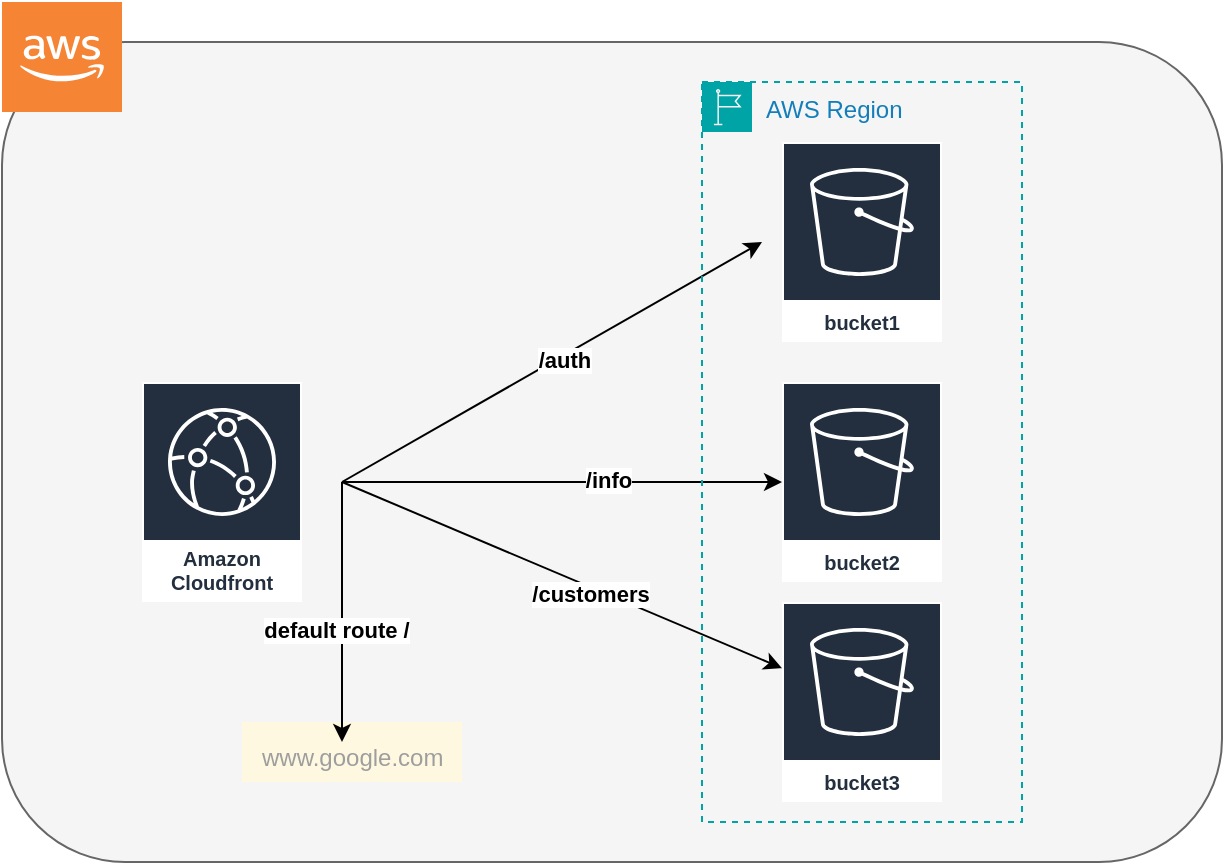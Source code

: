 <mxfile version="22.1.4" type="device">
  <diagram name="Page-1" id="_i6_WmhBYSSuBRyaTnBX">
    <mxGraphModel dx="1026" dy="626" grid="1" gridSize="10" guides="1" tooltips="1" connect="1" arrows="1" fold="1" page="1" pageScale="1" pageWidth="827" pageHeight="1169" math="0" shadow="0">
      <root>
        <mxCell id="0" />
        <mxCell id="1" parent="0" />
        <mxCell id="9KQRFwsWEHJgFiNHo6SF-29" value="" style="rounded=1;whiteSpace=wrap;html=1;fillColor=#f5f5f5;strokeColor=#666666;fontColor=#333333;" parent="1" vertex="1">
          <mxGeometry x="60" y="100" width="610" height="410" as="geometry" />
        </mxCell>
        <mxCell id="9KQRFwsWEHJgFiNHo6SF-1" value="Amazon Cloudfront" style="sketch=0;outlineConnect=0;fontColor=#232F3E;gradientColor=none;strokeColor=#ffffff;fillColor=#232F3E;dashed=0;verticalLabelPosition=middle;verticalAlign=bottom;align=center;html=1;whiteSpace=wrap;fontSize=10;fontStyle=1;spacing=3;shape=mxgraph.aws4.productIcon;prIcon=mxgraph.aws4.cloudfront;" parent="1" vertex="1">
          <mxGeometry x="130" y="270" width="80" height="110" as="geometry" />
        </mxCell>
        <mxCell id="9KQRFwsWEHJgFiNHo6SF-3" value="bucket1" style="sketch=0;outlineConnect=0;fontColor=#232F3E;gradientColor=none;strokeColor=#ffffff;fillColor=#232F3E;dashed=0;verticalLabelPosition=middle;verticalAlign=bottom;align=center;html=1;whiteSpace=wrap;fontSize=10;fontStyle=1;spacing=3;shape=mxgraph.aws4.productIcon;prIcon=mxgraph.aws4.s3;" parent="1" vertex="1">
          <mxGeometry x="450" y="150" width="80" height="100" as="geometry" />
        </mxCell>
        <mxCell id="9KQRFwsWEHJgFiNHo6SF-4" value="bucket2" style="sketch=0;outlineConnect=0;fontColor=#232F3E;gradientColor=none;strokeColor=#ffffff;fillColor=#232F3E;dashed=0;verticalLabelPosition=middle;verticalAlign=bottom;align=center;html=1;whiteSpace=wrap;fontSize=10;fontStyle=1;spacing=3;shape=mxgraph.aws4.productIcon;prIcon=mxgraph.aws4.s3;" parent="1" vertex="1">
          <mxGeometry x="450" y="270" width="80" height="100" as="geometry" />
        </mxCell>
        <mxCell id="9KQRFwsWEHJgFiNHo6SF-5" value="bucket3" style="sketch=0;outlineConnect=0;fontColor=#232F3E;gradientColor=none;strokeColor=#ffffff;fillColor=#232F3E;dashed=0;verticalLabelPosition=middle;verticalAlign=bottom;align=center;html=1;whiteSpace=wrap;fontSize=10;fontStyle=1;spacing=3;shape=mxgraph.aws4.productIcon;prIcon=mxgraph.aws4.s3;" parent="1" vertex="1">
          <mxGeometry x="450" y="380" width="80" height="100" as="geometry" />
        </mxCell>
        <mxCell id="9KQRFwsWEHJgFiNHo6SF-13" value="" style="endArrow=classic;html=1;rounded=0;" parent="1" edge="1">
          <mxGeometry width="50" height="50" relative="1" as="geometry">
            <mxPoint x="230" y="320" as="sourcePoint" />
            <mxPoint x="440" y="200" as="targetPoint" />
          </mxGeometry>
        </mxCell>
        <mxCell id="9KQRFwsWEHJgFiNHo6SF-16" value="&lt;b&gt;/auth&lt;/b&gt;" style="edgeLabel;html=1;align=center;verticalAlign=middle;resizable=0;points=[];" parent="9KQRFwsWEHJgFiNHo6SF-13" vertex="1" connectable="0">
          <mxGeometry x="0.047" y="-2" relative="1" as="geometry">
            <mxPoint as="offset" />
          </mxGeometry>
        </mxCell>
        <mxCell id="9KQRFwsWEHJgFiNHo6SF-14" value="" style="endArrow=classic;html=1;rounded=0;" parent="1" target="9KQRFwsWEHJgFiNHo6SF-4" edge="1">
          <mxGeometry width="50" height="50" relative="1" as="geometry">
            <mxPoint x="230" y="320" as="sourcePoint" />
            <mxPoint x="450" y="210" as="targetPoint" />
          </mxGeometry>
        </mxCell>
        <mxCell id="9KQRFwsWEHJgFiNHo6SF-17" value="&lt;b&gt;/info&lt;/b&gt;" style="edgeLabel;html=1;align=center;verticalAlign=middle;resizable=0;points=[];" parent="9KQRFwsWEHJgFiNHo6SF-14" vertex="1" connectable="0">
          <mxGeometry x="0.209" y="1" relative="1" as="geometry">
            <mxPoint as="offset" />
          </mxGeometry>
        </mxCell>
        <mxCell id="9KQRFwsWEHJgFiNHo6SF-15" value="" style="endArrow=classic;html=1;rounded=0;" parent="1" target="9KQRFwsWEHJgFiNHo6SF-5" edge="1">
          <mxGeometry width="50" height="50" relative="1" as="geometry">
            <mxPoint x="230" y="320" as="sourcePoint" />
            <mxPoint x="460" y="330" as="targetPoint" />
          </mxGeometry>
        </mxCell>
        <mxCell id="9KQRFwsWEHJgFiNHo6SF-18" value="&lt;b&gt;/customers&lt;/b&gt;" style="edgeLabel;html=1;align=center;verticalAlign=middle;resizable=0;points=[];" parent="9KQRFwsWEHJgFiNHo6SF-15" vertex="1" connectable="0">
          <mxGeometry x="0.139" y="-3" relative="1" as="geometry">
            <mxPoint as="offset" />
          </mxGeometry>
        </mxCell>
        <mxCell id="9KQRFwsWEHJgFiNHo6SF-19" value="www.google.com" style="sketch=0;points=[[0,0,0],[0.25,0,0],[0.5,0,0],[0.75,0,0],[1,0,0],[1,0.25,0],[1,0.5,0],[1,0.75,0],[1,1,0],[0.75,1,0],[0.5,1,0],[0.25,1,0],[0,1,0],[0,0.75,0],[0,0.5,0],[0,0.25,0]];rounded=1;absoluteArcSize=1;arcSize=2;html=1;strokeColor=none;gradientColor=none;shadow=0;dashed=0;fontSize=12;fontColor=#9E9E9E;align=left;verticalAlign=top;spacing=10;spacingTop=-4;whiteSpace=wrap;fillColor=#FFF8E1;" parent="1" vertex="1">
          <mxGeometry x="180" y="440" width="110" height="30" as="geometry" />
        </mxCell>
        <mxCell id="9KQRFwsWEHJgFiNHo6SF-20" value="" style="endArrow=classic;html=1;rounded=0;" parent="1" edge="1">
          <mxGeometry width="50" height="50" relative="1" as="geometry">
            <mxPoint x="230" y="320" as="sourcePoint" />
            <mxPoint x="230" y="450" as="targetPoint" />
          </mxGeometry>
        </mxCell>
        <mxCell id="9KQRFwsWEHJgFiNHo6SF-21" value="&lt;b&gt;default route /&lt;br&gt;&lt;/b&gt;" style="edgeLabel;html=1;align=center;verticalAlign=middle;resizable=0;points=[];" parent="9KQRFwsWEHJgFiNHo6SF-20" vertex="1" connectable="0">
          <mxGeometry x="0.139" y="-3" relative="1" as="geometry">
            <mxPoint as="offset" />
          </mxGeometry>
        </mxCell>
        <mxCell id="9KQRFwsWEHJgFiNHo6SF-27" value="AWS Region" style="points=[[0,0],[0.25,0],[0.5,0],[0.75,0],[1,0],[1,0.25],[1,0.5],[1,0.75],[1,1],[0.75,1],[0.5,1],[0.25,1],[0,1],[0,0.75],[0,0.5],[0,0.25]];outlineConnect=0;gradientColor=none;html=1;whiteSpace=wrap;fontSize=12;fontStyle=0;container=1;pointerEvents=0;collapsible=0;recursiveResize=0;shape=mxgraph.aws4.group;grIcon=mxgraph.aws4.group_region;strokeColor=#00A4A6;fillColor=none;verticalAlign=top;align=left;spacingLeft=30;fontColor=#147EBA;dashed=1;" parent="1" vertex="1">
          <mxGeometry x="410" y="120" width="160" height="370" as="geometry" />
        </mxCell>
        <mxCell id="9KQRFwsWEHJgFiNHo6SF-28" value="" style="outlineConnect=0;dashed=0;verticalLabelPosition=bottom;verticalAlign=top;align=center;html=1;shape=mxgraph.aws3.cloud_2;fillColor=#F58534;gradientColor=none;" parent="1" vertex="1">
          <mxGeometry x="60" y="80" width="60" height="55" as="geometry" />
        </mxCell>
      </root>
    </mxGraphModel>
  </diagram>
</mxfile>
